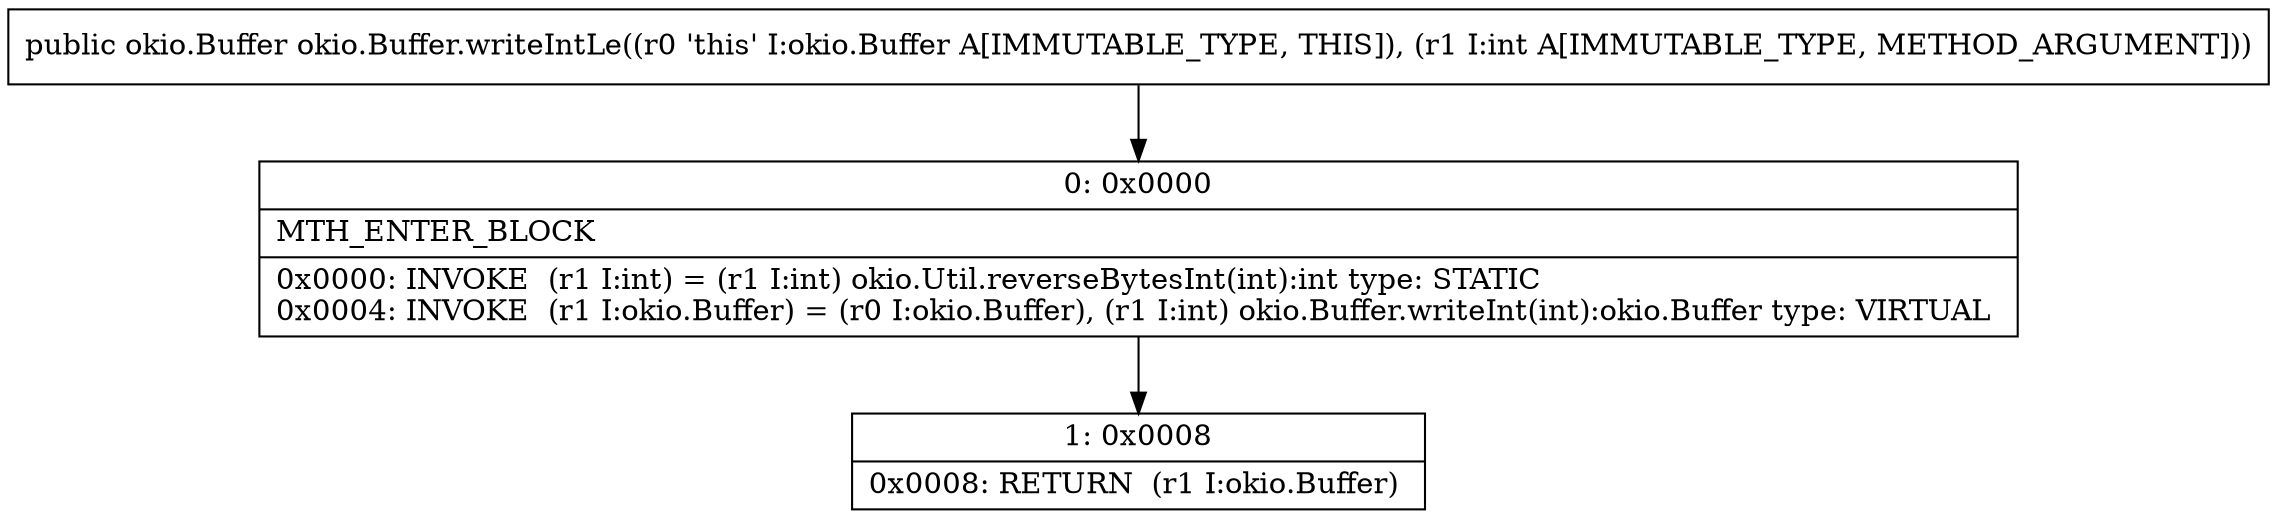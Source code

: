 digraph "CFG forokio.Buffer.writeIntLe(I)Lokio\/Buffer;" {
Node_0 [shape=record,label="{0\:\ 0x0000|MTH_ENTER_BLOCK\l|0x0000: INVOKE  (r1 I:int) = (r1 I:int) okio.Util.reverseBytesInt(int):int type: STATIC \l0x0004: INVOKE  (r1 I:okio.Buffer) = (r0 I:okio.Buffer), (r1 I:int) okio.Buffer.writeInt(int):okio.Buffer type: VIRTUAL \l}"];
Node_1 [shape=record,label="{1\:\ 0x0008|0x0008: RETURN  (r1 I:okio.Buffer) \l}"];
MethodNode[shape=record,label="{public okio.Buffer okio.Buffer.writeIntLe((r0 'this' I:okio.Buffer A[IMMUTABLE_TYPE, THIS]), (r1 I:int A[IMMUTABLE_TYPE, METHOD_ARGUMENT])) }"];
MethodNode -> Node_0;
Node_0 -> Node_1;
}

